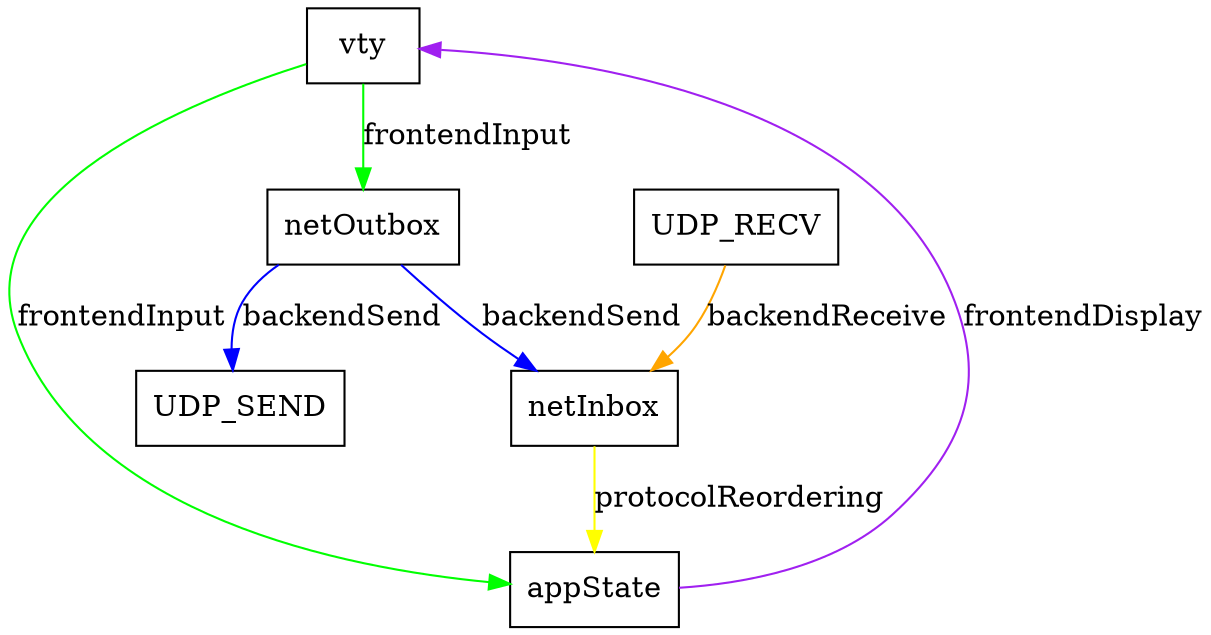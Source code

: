 digraph G {
    node[shape=box];

    vty -> appState [label="frontendInput", color=green];
    vty -> netOutbox [label="frontendInput", color=green];

    appState -> vty [label="frontendDisplay", color=purple];

    netOutbox -> UDP_SEND[label="backendSend", color=blue];
    netOutbox -> netInbox [label="backendSend", color=blue];

    UDP_RECV -> netInbox [label="backendReceive", color=orange];

    netInbox -> appState [label="protocolReordering", color=yellow];
}
